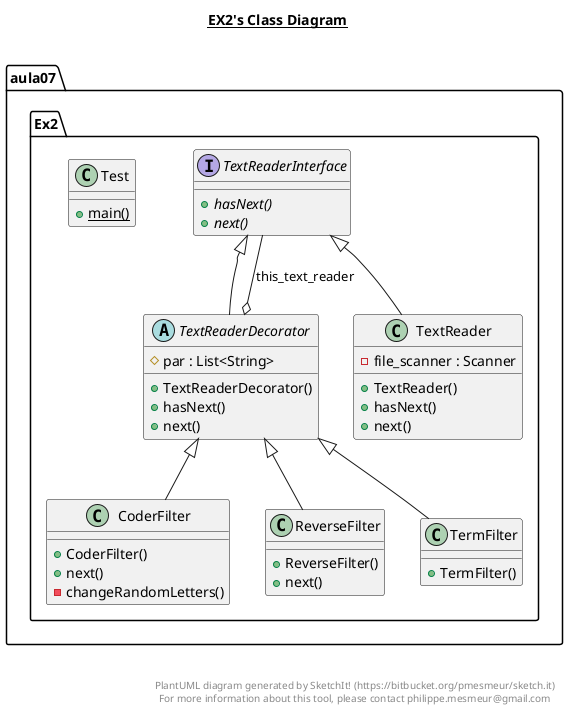 @startuml

title __EX2's Class Diagram__\n

  package aula07.Ex2 {
    class CoderFilter {
        + CoderFilter()
        + next()
        - changeRandomLetters()
    }
  }
  

  package aula07.Ex2 {
    class ReverseFilter {
        + ReverseFilter()
        + next()
    }
  }
  

  package aula07.Ex2 {
    class TermFilter {
        + TermFilter()
    }
  }
  

  package aula07.Ex2 {
    class Test {
        {static} + main()
    }
  }
  

  package aula07.Ex2 {
    class TextReader {
        - file_scanner : Scanner
        + TextReader()
        + hasNext()
        + next()
    }
  }
  

  package aula07.Ex2 {
    abstract class TextReaderDecorator {
        # par : List<String>
        + TextReaderDecorator()
        + hasNext()
        + next()
    }
  }
  

  package aula07.Ex2 {
    interface TextReaderInterface {
        {abstract} + hasNext()
        {abstract} + next()
    }
  }
  

  CoderFilter -up-|> TextReaderDecorator
  ReverseFilter -up-|> TextReaderDecorator
  TermFilter -up-|> TextReaderDecorator
  TextReader -up-|> TextReaderInterface
  TextReaderDecorator -up-|> TextReaderInterface
  TextReaderDecorator o-- TextReaderInterface : this_text_reader


right footer


PlantUML diagram generated by SketchIt! (https://bitbucket.org/pmesmeur/sketch.it)
For more information about this tool, please contact philippe.mesmeur@gmail.com
endfooter

@enduml
